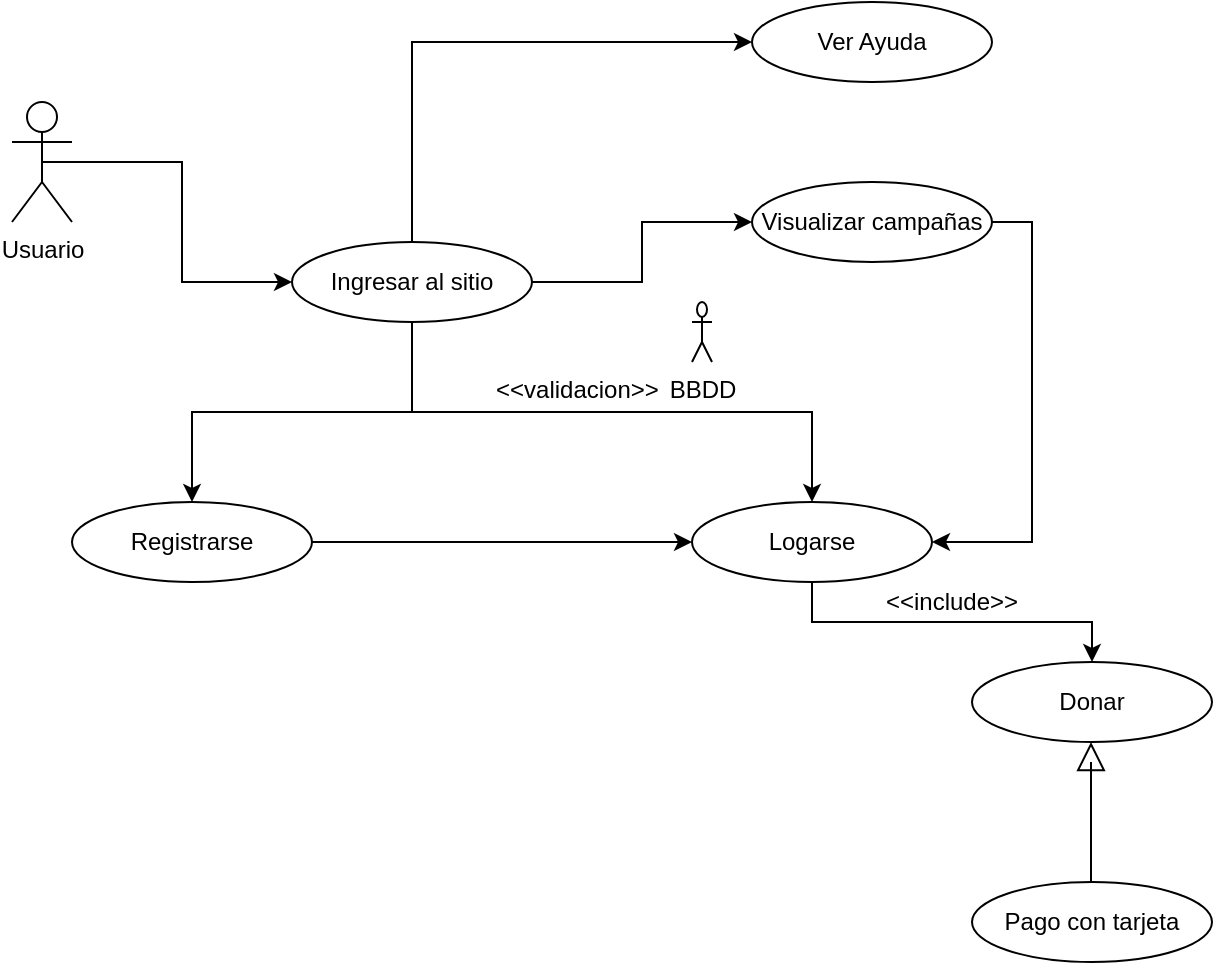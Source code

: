 <mxfile version="14.4.3" type="device"><diagram id="uzK1h2V4twzNMpo94GgW" name="Página-1"><mxGraphModel dx="710" dy="412" grid="1" gridSize="10" guides="1" tooltips="1" connect="1" arrows="1" fold="1" page="1" pageScale="1" pageWidth="827" pageHeight="1169" math="0" shadow="0"><root><mxCell id="0"/><mxCell id="1" parent="0"/><mxCell id="Kb3ivF2uZ5mZAbNopLer-7" style="edgeStyle=orthogonalEdgeStyle;rounded=0;orthogonalLoop=1;jettySize=auto;html=1;exitX=0.5;exitY=0.5;exitDx=0;exitDy=0;exitPerimeter=0;entryX=0;entryY=0.5;entryDx=0;entryDy=0;" edge="1" parent="1" source="Kb3ivF2uZ5mZAbNopLer-1" target="Kb3ivF2uZ5mZAbNopLer-6"><mxGeometry relative="1" as="geometry"/></mxCell><mxCell id="Kb3ivF2uZ5mZAbNopLer-1" value="Usuario" style="shape=umlActor;verticalLabelPosition=bottom;verticalAlign=top;html=1;outlineConnect=0;" vertex="1" parent="1"><mxGeometry x="80" y="80" width="30" height="60" as="geometry"/></mxCell><mxCell id="Kb3ivF2uZ5mZAbNopLer-11" style="edgeStyle=orthogonalEdgeStyle;rounded=0;orthogonalLoop=1;jettySize=auto;html=1;exitX=0.5;exitY=1;exitDx=0;exitDy=0;" edge="1" parent="1" source="Kb3ivF2uZ5mZAbNopLer-6" target="Kb3ivF2uZ5mZAbNopLer-9"><mxGeometry relative="1" as="geometry"/></mxCell><mxCell id="Kb3ivF2uZ5mZAbNopLer-13" style="edgeStyle=orthogonalEdgeStyle;rounded=0;orthogonalLoop=1;jettySize=auto;html=1;exitX=1;exitY=0.5;exitDx=0;exitDy=0;entryX=0;entryY=0.5;entryDx=0;entryDy=0;" edge="1" parent="1" source="Kb3ivF2uZ5mZAbNopLer-6" target="Kb3ivF2uZ5mZAbNopLer-10"><mxGeometry relative="1" as="geometry"/></mxCell><mxCell id="Kb3ivF2uZ5mZAbNopLer-32" style="edgeStyle=orthogonalEdgeStyle;rounded=0;orthogonalLoop=1;jettySize=auto;html=1;exitX=0.5;exitY=1;exitDx=0;exitDy=0;" edge="1" parent="1" source="Kb3ivF2uZ5mZAbNopLer-6" target="Kb3ivF2uZ5mZAbNopLer-8"><mxGeometry relative="1" as="geometry"/></mxCell><mxCell id="Kb3ivF2uZ5mZAbNopLer-43" style="edgeStyle=orthogonalEdgeStyle;rounded=0;orthogonalLoop=1;jettySize=auto;html=1;entryX=0;entryY=0.5;entryDx=0;entryDy=0;exitX=0.5;exitY=0;exitDx=0;exitDy=0;" edge="1" parent="1" source="Kb3ivF2uZ5mZAbNopLer-6" target="Kb3ivF2uZ5mZAbNopLer-42"><mxGeometry relative="1" as="geometry"><Array as="points"><mxPoint x="280" y="50"/></Array></mxGeometry></mxCell><mxCell id="Kb3ivF2uZ5mZAbNopLer-6" value="Ingresar al sitio" style="ellipse;whiteSpace=wrap;html=1;" vertex="1" parent="1"><mxGeometry x="220" y="150" width="120" height="40" as="geometry"/></mxCell><mxCell id="Kb3ivF2uZ5mZAbNopLer-26" style="edgeStyle=orthogonalEdgeStyle;rounded=0;orthogonalLoop=1;jettySize=auto;html=1;exitX=0.5;exitY=1;exitDx=0;exitDy=0;" edge="1" parent="1" source="Kb3ivF2uZ5mZAbNopLer-8" target="Kb3ivF2uZ5mZAbNopLer-14"><mxGeometry relative="1" as="geometry"/></mxCell><mxCell id="Kb3ivF2uZ5mZAbNopLer-8" value="Logarse" style="ellipse;whiteSpace=wrap;html=1;" vertex="1" parent="1"><mxGeometry x="420" y="280" width="120" height="40" as="geometry"/></mxCell><mxCell id="Kb3ivF2uZ5mZAbNopLer-41" style="edgeStyle=orthogonalEdgeStyle;rounded=0;orthogonalLoop=1;jettySize=auto;html=1;exitX=1;exitY=0.5;exitDx=0;exitDy=0;entryX=0;entryY=0.5;entryDx=0;entryDy=0;" edge="1" parent="1" source="Kb3ivF2uZ5mZAbNopLer-9" target="Kb3ivF2uZ5mZAbNopLer-8"><mxGeometry relative="1" as="geometry"/></mxCell><mxCell id="Kb3ivF2uZ5mZAbNopLer-9" value="Registrarse" style="ellipse;whiteSpace=wrap;html=1;" vertex="1" parent="1"><mxGeometry x="110" y="280" width="120" height="40" as="geometry"/></mxCell><mxCell id="Kb3ivF2uZ5mZAbNopLer-28" style="edgeStyle=orthogonalEdgeStyle;rounded=0;orthogonalLoop=1;jettySize=auto;html=1;exitX=1;exitY=0.5;exitDx=0;exitDy=0;entryX=1;entryY=0.5;entryDx=0;entryDy=0;" edge="1" parent="1" source="Kb3ivF2uZ5mZAbNopLer-10" target="Kb3ivF2uZ5mZAbNopLer-8"><mxGeometry relative="1" as="geometry"/></mxCell><mxCell id="Kb3ivF2uZ5mZAbNopLer-10" value="Visualizar campañas" style="ellipse;whiteSpace=wrap;html=1;" vertex="1" parent="1"><mxGeometry x="450" y="120" width="120" height="40" as="geometry"/></mxCell><mxCell id="Kb3ivF2uZ5mZAbNopLer-14" value="Donar" style="ellipse;whiteSpace=wrap;html=1;" vertex="1" parent="1"><mxGeometry x="560" y="360" width="120" height="40" as="geometry"/></mxCell><mxCell id="Kb3ivF2uZ5mZAbNopLer-15" value="BBDD" style="shape=umlActor;verticalLabelPosition=bottom;verticalAlign=top;html=1;outlineConnect=0;" vertex="1" parent="1"><mxGeometry x="420" y="180" width="10" height="30" as="geometry"/></mxCell><mxCell id="Kb3ivF2uZ5mZAbNopLer-29" value="&amp;lt;&amp;lt;include&amp;gt;&amp;gt;" style="text;html=1;strokeColor=none;fillColor=none;align=center;verticalAlign=middle;whiteSpace=wrap;rounded=0;" vertex="1" parent="1"><mxGeometry x="530" y="320" width="40" height="20" as="geometry"/></mxCell><mxCell id="Kb3ivF2uZ5mZAbNopLer-34" value="&lt;div style=&quot;text-align: center&quot;&gt;&lt;span&gt;&lt;font face=&quot;helvetica&quot;&gt;&amp;lt;&amp;lt;validacion&amp;gt;&amp;gt;&lt;/font&gt;&lt;/span&gt;&lt;/div&gt;" style="text;whiteSpace=wrap;html=1;" vertex="1" parent="1"><mxGeometry x="320" y="210" width="110" height="30" as="geometry"/></mxCell><mxCell id="Kb3ivF2uZ5mZAbNopLer-36" value="" style="endArrow=block;dashed=1;endFill=0;endSize=12;html=1;" edge="1" parent="1"><mxGeometry width="160" relative="1" as="geometry"><mxPoint x="619.5" y="460" as="sourcePoint"/><mxPoint x="619.5" y="400" as="targetPoint"/></mxGeometry></mxCell><mxCell id="Kb3ivF2uZ5mZAbNopLer-38" value="" style="endArrow=none;html=1;" edge="1" parent="1"><mxGeometry width="50" height="50" relative="1" as="geometry"><mxPoint x="619.5" y="470" as="sourcePoint"/><mxPoint x="619.5" y="410" as="targetPoint"/></mxGeometry></mxCell><mxCell id="Kb3ivF2uZ5mZAbNopLer-39" value="Pago con tarjeta" style="ellipse;whiteSpace=wrap;html=1;" vertex="1" parent="1"><mxGeometry x="560" y="470" width="120" height="40" as="geometry"/></mxCell><mxCell id="Kb3ivF2uZ5mZAbNopLer-42" value="Ver Ayuda" style="ellipse;whiteSpace=wrap;html=1;" vertex="1" parent="1"><mxGeometry x="450" y="30" width="120" height="40" as="geometry"/></mxCell></root></mxGraphModel></diagram></mxfile>